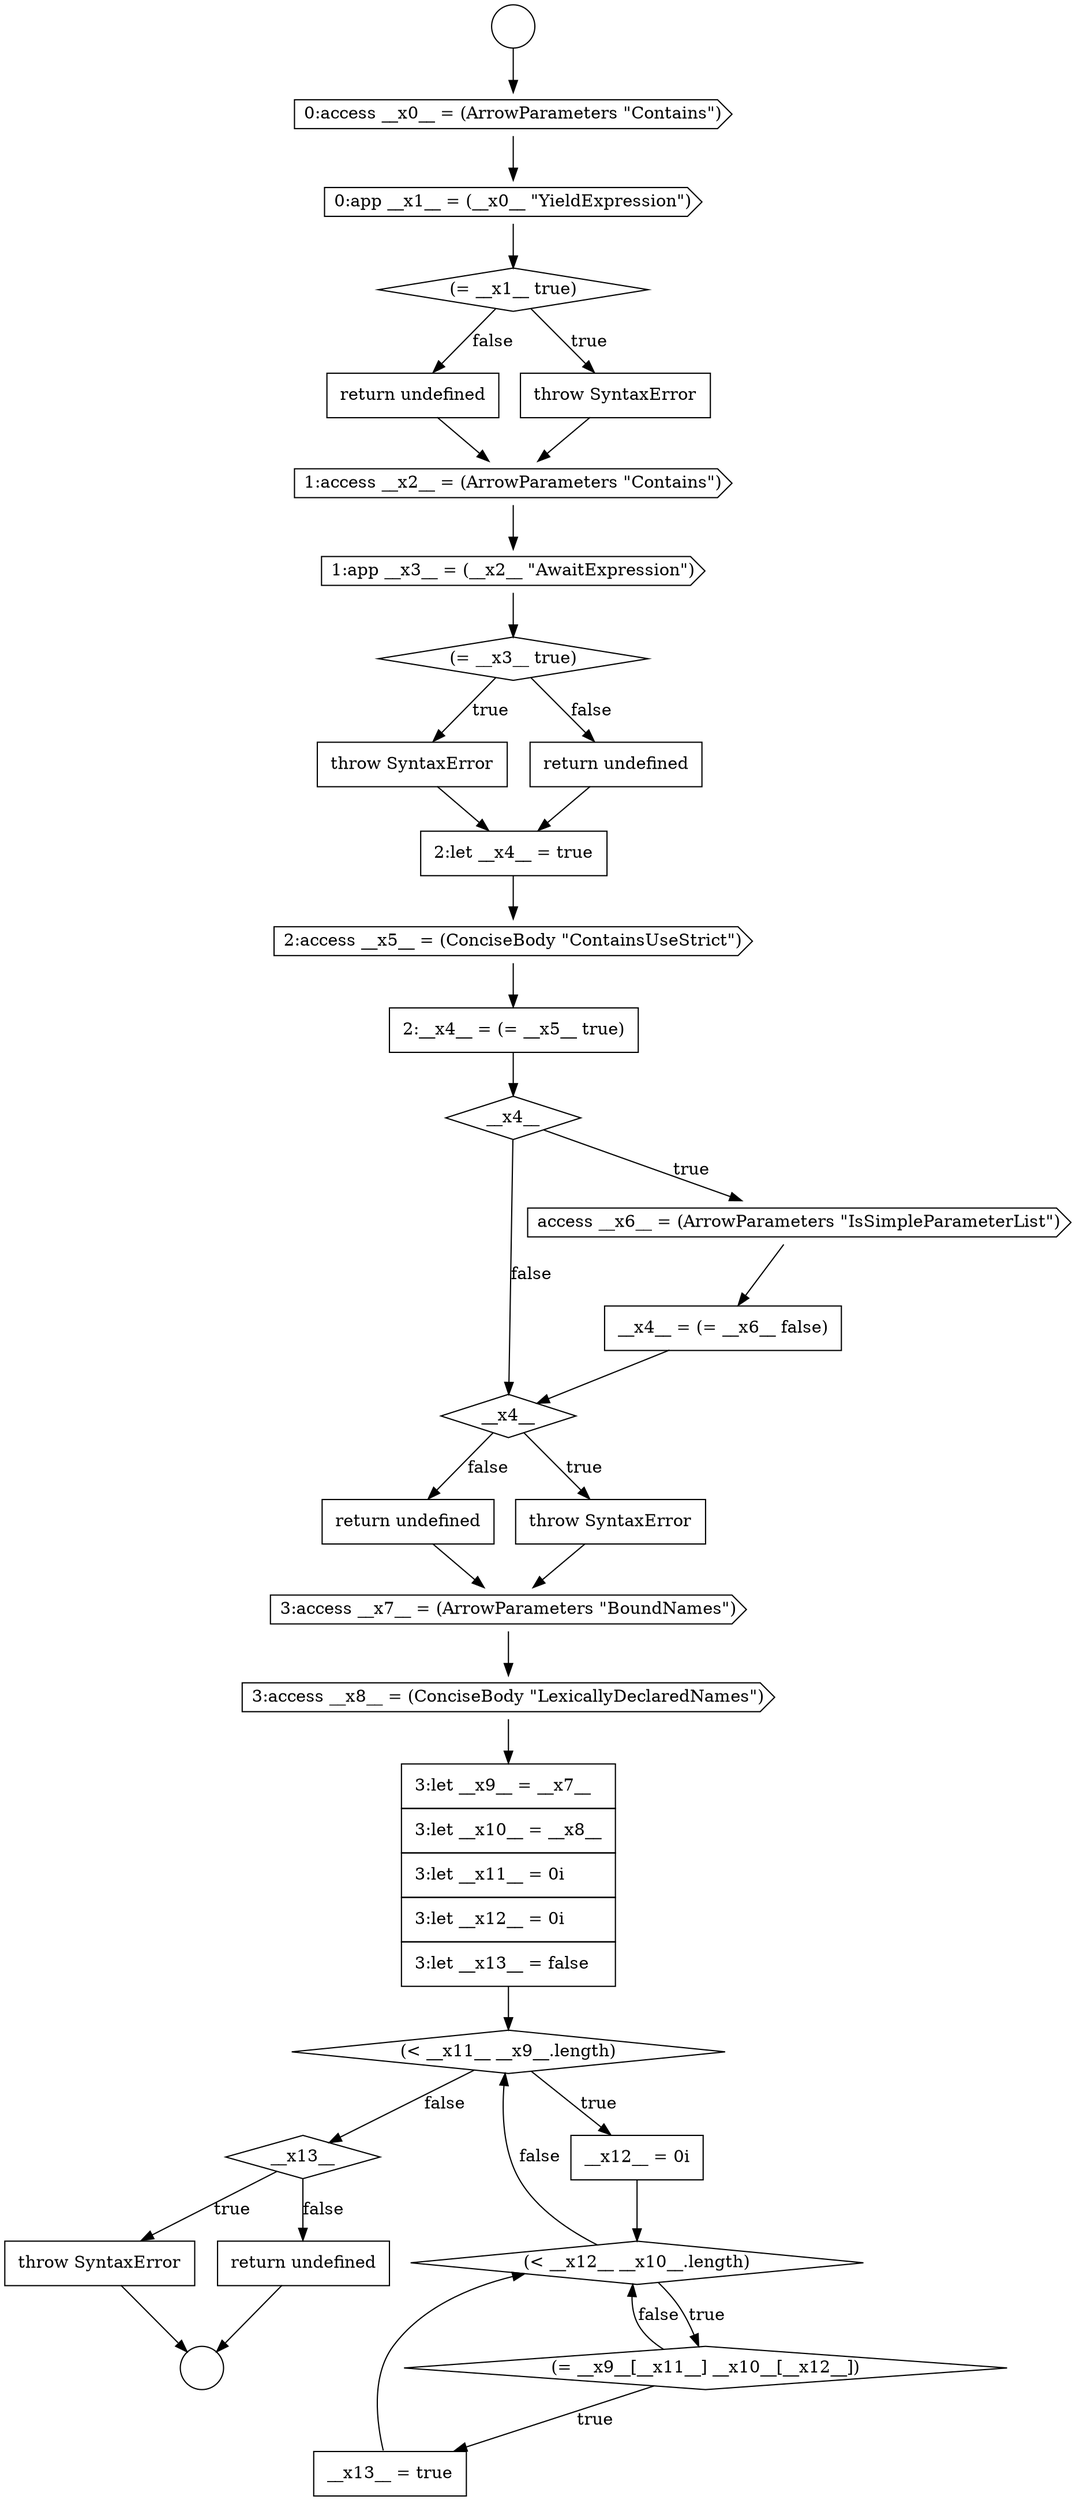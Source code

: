digraph {
  node20690 [shape=none, margin=0, label=<<font color="black">
    <table border="0" cellborder="1" cellspacing="0" cellpadding="10">
      <tr><td align="left">return undefined</td></tr>
    </table>
  </font>> color="black" fillcolor="white" style=filled]
  node20715 [shape=none, margin=0, label=<<font color="black">
    <table border="0" cellborder="1" cellspacing="0" cellpadding="10">
      <tr><td align="left">return undefined</td></tr>
    </table>
  </font>> color="black" fillcolor="white" style=filled]
  node20697 [shape=cds, label=<<font color="black">2:access __x5__ = (ConciseBody &quot;ContainsUseStrict&quot;)</font>> color="black" fillcolor="white" style=filled]
  node20687 [shape=cds, label=<<font color="black">0:app __x1__ = (__x0__ &quot;YieldExpression&quot;)</font>> color="black" fillcolor="white" style=filled]
  node20698 [shape=none, margin=0, label=<<font color="black">
    <table border="0" cellborder="1" cellspacing="0" cellpadding="10">
      <tr><td align="left">2:__x4__ = (= __x5__ true)</td></tr>
    </table>
  </font>> color="black" fillcolor="white" style=filled]
  node20713 [shape=diamond, label=<<font color="black">__x13__</font>> color="black" fillcolor="white" style=filled]
  node20705 [shape=cds, label=<<font color="black">3:access __x7__ = (ArrowParameters &quot;BoundNames&quot;)</font>> color="black" fillcolor="white" style=filled]
  node20692 [shape=cds, label=<<font color="black">1:app __x3__ = (__x2__ &quot;AwaitExpression&quot;)</font>> color="black" fillcolor="white" style=filled]
  node20685 [shape=circle label=" " color="black" fillcolor="white" style=filled]
  node20691 [shape=cds, label=<<font color="black">1:access __x2__ = (ArrowParameters &quot;Contains&quot;)</font>> color="black" fillcolor="white" style=filled]
  node20711 [shape=diamond, label=<<font color="black">(= __x9__[__x11__] __x10__[__x12__])</font>> color="black" fillcolor="white" style=filled]
  node20694 [shape=none, margin=0, label=<<font color="black">
    <table border="0" cellborder="1" cellspacing="0" cellpadding="10">
      <tr><td align="left">throw SyntaxError</td></tr>
    </table>
  </font>> color="black" fillcolor="white" style=filled]
  node20707 [shape=none, margin=0, label=<<font color="black">
    <table border="0" cellborder="1" cellspacing="0" cellpadding="10">
      <tr><td align="left">3:let __x9__ = __x7__</td></tr>
      <tr><td align="left">3:let __x10__ = __x8__</td></tr>
      <tr><td align="left">3:let __x11__ = 0i</td></tr>
      <tr><td align="left">3:let __x12__ = 0i</td></tr>
      <tr><td align="left">3:let __x13__ = false</td></tr>
    </table>
  </font>> color="black" fillcolor="white" style=filled]
  node20704 [shape=none, margin=0, label=<<font color="black">
    <table border="0" cellborder="1" cellspacing="0" cellpadding="10">
      <tr><td align="left">return undefined</td></tr>
    </table>
  </font>> color="black" fillcolor="white" style=filled]
  node20684 [shape=circle label=" " color="black" fillcolor="white" style=filled]
  node20706 [shape=cds, label=<<font color="black">3:access __x8__ = (ConciseBody &quot;LexicallyDeclaredNames&quot;)</font>> color="black" fillcolor="white" style=filled]
  node20689 [shape=none, margin=0, label=<<font color="black">
    <table border="0" cellborder="1" cellspacing="0" cellpadding="10">
      <tr><td align="left">throw SyntaxError</td></tr>
    </table>
  </font>> color="black" fillcolor="white" style=filled]
  node20693 [shape=diamond, label=<<font color="black">(= __x3__ true)</font>> color="black" fillcolor="white" style=filled]
  node20710 [shape=diamond, label=<<font color="black">(&lt; __x12__ __x10__.length)</font>> color="black" fillcolor="white" style=filled]
  node20688 [shape=diamond, label=<<font color="black">(= __x1__ true)</font>> color="black" fillcolor="white" style=filled]
  node20701 [shape=none, margin=0, label=<<font color="black">
    <table border="0" cellborder="1" cellspacing="0" cellpadding="10">
      <tr><td align="left">__x4__ = (= __x6__ false)</td></tr>
    </table>
  </font>> color="black" fillcolor="white" style=filled]
  node20709 [shape=none, margin=0, label=<<font color="black">
    <table border="0" cellborder="1" cellspacing="0" cellpadding="10">
      <tr><td align="left">__x12__ = 0i</td></tr>
    </table>
  </font>> color="black" fillcolor="white" style=filled]
  node20696 [shape=none, margin=0, label=<<font color="black">
    <table border="0" cellborder="1" cellspacing="0" cellpadding="10">
      <tr><td align="left">2:let __x4__ = true</td></tr>
    </table>
  </font>> color="black" fillcolor="white" style=filled]
  node20702 [shape=diamond, label=<<font color="black">__x4__</font>> color="black" fillcolor="white" style=filled]
  node20714 [shape=none, margin=0, label=<<font color="black">
    <table border="0" cellborder="1" cellspacing="0" cellpadding="10">
      <tr><td align="left">throw SyntaxError</td></tr>
    </table>
  </font>> color="black" fillcolor="white" style=filled]
  node20699 [shape=diamond, label=<<font color="black">__x4__</font>> color="black" fillcolor="white" style=filled]
  node20712 [shape=none, margin=0, label=<<font color="black">
    <table border="0" cellborder="1" cellspacing="0" cellpadding="10">
      <tr><td align="left">__x13__ = true</td></tr>
    </table>
  </font>> color="black" fillcolor="white" style=filled]
  node20708 [shape=diamond, label=<<font color="black">(&lt; __x11__ __x9__.length)</font>> color="black" fillcolor="white" style=filled]
  node20695 [shape=none, margin=0, label=<<font color="black">
    <table border="0" cellborder="1" cellspacing="0" cellpadding="10">
      <tr><td align="left">return undefined</td></tr>
    </table>
  </font>> color="black" fillcolor="white" style=filled]
  node20703 [shape=none, margin=0, label=<<font color="black">
    <table border="0" cellborder="1" cellspacing="0" cellpadding="10">
      <tr><td align="left">throw SyntaxError</td></tr>
    </table>
  </font>> color="black" fillcolor="white" style=filled]
  node20686 [shape=cds, label=<<font color="black">0:access __x0__ = (ArrowParameters &quot;Contains&quot;)</font>> color="black" fillcolor="white" style=filled]
  node20700 [shape=cds, label=<<font color="black">access __x6__ = (ArrowParameters &quot;IsSimpleParameterList&quot;)</font>> color="black" fillcolor="white" style=filled]
  node20699 -> node20700 [label=<<font color="black">true</font>> color="black"]
  node20699 -> node20702 [label=<<font color="black">false</font>> color="black"]
  node20686 -> node20687 [ color="black"]
  node20713 -> node20714 [label=<<font color="black">true</font>> color="black"]
  node20713 -> node20715 [label=<<font color="black">false</font>> color="black"]
  node20704 -> node20705 [ color="black"]
  node20689 -> node20691 [ color="black"]
  node20687 -> node20688 [ color="black"]
  node20705 -> node20706 [ color="black"]
  node20691 -> node20692 [ color="black"]
  node20711 -> node20712 [label=<<font color="black">true</font>> color="black"]
  node20711 -> node20710 [label=<<font color="black">false</font>> color="black"]
  node20702 -> node20703 [label=<<font color="black">true</font>> color="black"]
  node20702 -> node20704 [label=<<font color="black">false</font>> color="black"]
  node20696 -> node20697 [ color="black"]
  node20714 -> node20685 [ color="black"]
  node20712 -> node20710 [ color="black"]
  node20709 -> node20710 [ color="black"]
  node20690 -> node20691 [ color="black"]
  node20706 -> node20707 [ color="black"]
  node20703 -> node20705 [ color="black"]
  node20708 -> node20709 [label=<<font color="black">true</font>> color="black"]
  node20708 -> node20713 [label=<<font color="black">false</font>> color="black"]
  node20701 -> node20702 [ color="black"]
  node20710 -> node20711 [label=<<font color="black">true</font>> color="black"]
  node20710 -> node20708 [label=<<font color="black">false</font>> color="black"]
  node20692 -> node20693 [ color="black"]
  node20707 -> node20708 [ color="black"]
  node20700 -> node20701 [ color="black"]
  node20694 -> node20696 [ color="black"]
  node20693 -> node20694 [label=<<font color="black">true</font>> color="black"]
  node20693 -> node20695 [label=<<font color="black">false</font>> color="black"]
  node20715 -> node20685 [ color="black"]
  node20697 -> node20698 [ color="black"]
  node20684 -> node20686 [ color="black"]
  node20688 -> node20689 [label=<<font color="black">true</font>> color="black"]
  node20688 -> node20690 [label=<<font color="black">false</font>> color="black"]
  node20695 -> node20696 [ color="black"]
  node20698 -> node20699 [ color="black"]
}
